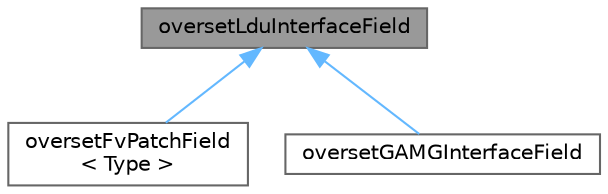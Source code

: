 digraph "oversetLduInterfaceField"
{
 // LATEX_PDF_SIZE
  bgcolor="transparent";
  edge [fontname=Helvetica,fontsize=10,labelfontname=Helvetica,labelfontsize=10];
  node [fontname=Helvetica,fontsize=10,shape=box,height=0.2,width=0.4];
  Node1 [id="Node000001",label="oversetLduInterfaceField",height=0.2,width=0.4,color="gray40", fillcolor="grey60", style="filled", fontcolor="black",tooltip="Abstract base class for overset coupled interface fields."];
  Node1 -> Node2 [id="edge1_Node000001_Node000002",dir="back",color="steelblue1",style="solid",tooltip=" "];
  Node2 [id="Node000002",label="oversetFvPatchField\l\< Type \>",height=0.2,width=0.4,color="gray40", fillcolor="white", style="filled",URL="$classFoam_1_1oversetFvPatchField.html",tooltip="Boundary condition for use on overset patches. To be run in combination with special dynamicFvMesh ty..."];
  Node1 -> Node3 [id="edge2_Node000001_Node000003",dir="back",color="steelblue1",style="solid",tooltip=" "];
  Node3 [id="Node000003",label="oversetGAMGInterfaceField",height=0.2,width=0.4,color="gray40", fillcolor="white", style="filled",URL="$classFoam_1_1oversetGAMGInterfaceField.html",tooltip="GAMG agglomerated."];
}
